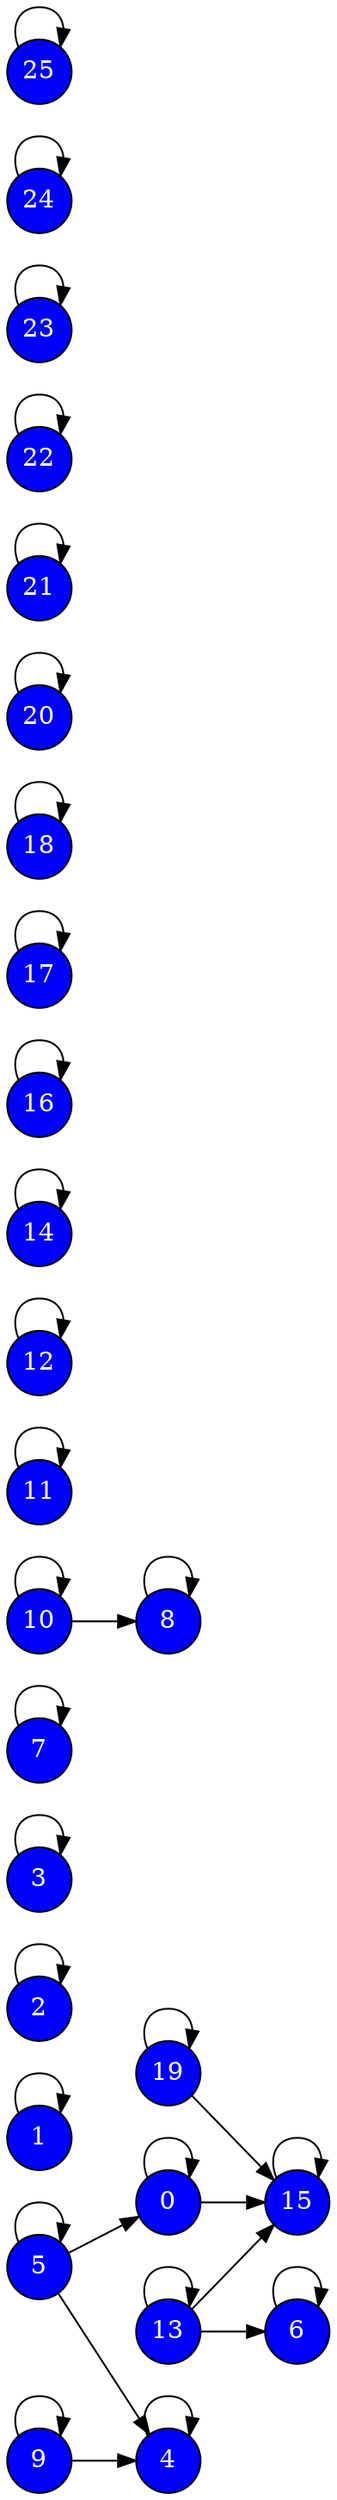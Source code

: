 digraph {node [shape="circle", style="filled", fillcolor="blue", fontcolor="#FFFFFF", margin="0.01"]; rankdir = "LR"; 0->0;0->15;1->1;2->2;3->3;4->4;5->5;5->0;5->4;6->6;7->7;8->8;9->9;9->4;10->10;10->8;11->11;12->12;13->13;13->6;13->15;14->14;15->15;16->16;17->17;18->18;19->19;19->15;20->20;21->21;22->22;23->23;24->24;25->25;}